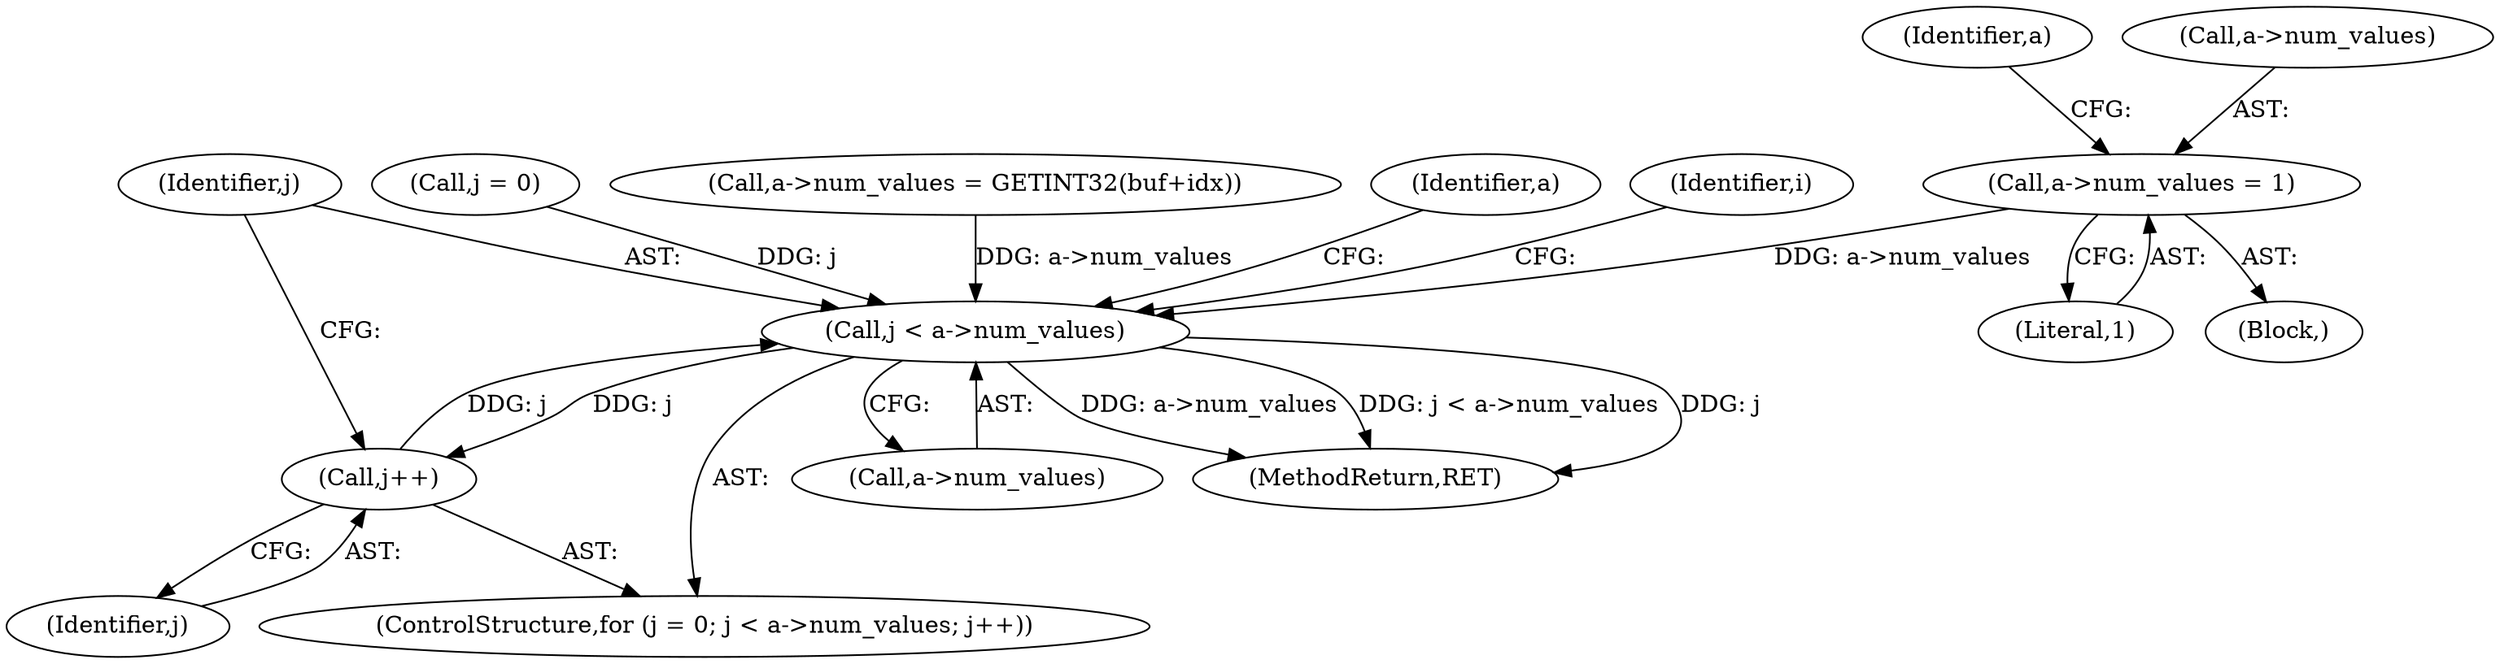 digraph "0_tnef_1a17af1ed0c791aec44dbdc9eab91218cc1e335a@pointer" {
"1000413" [label="(Call,a->num_values = 1)"];
"1000438" [label="(Call,j < a->num_values)"];
"1000443" [label="(Call,j++)"];
"1000435" [label="(Call,j = 0)"];
"1000400" [label="(Call,a->num_values = GETINT32(buf+idx))"];
"1000412" [label="(Block,)"];
"1000421" [label="(Identifier,a)"];
"1000438" [label="(Call,j < a->num_values)"];
"1000434" [label="(ControlStructure,for (j = 0; j < a->num_values; j++))"];
"1000440" [label="(Call,a->num_values)"];
"1000448" [label="(Identifier,a)"];
"1000413" [label="(Call,a->num_values = 1)"];
"1000758" [label="(MethodReturn,RET)"];
"1000439" [label="(Identifier,j)"];
"1000160" [label="(Identifier,i)"];
"1000443" [label="(Call,j++)"];
"1000444" [label="(Identifier,j)"];
"1000417" [label="(Literal,1)"];
"1000414" [label="(Call,a->num_values)"];
"1000413" -> "1000412"  [label="AST: "];
"1000413" -> "1000417"  [label="CFG: "];
"1000414" -> "1000413"  [label="AST: "];
"1000417" -> "1000413"  [label="AST: "];
"1000421" -> "1000413"  [label="CFG: "];
"1000413" -> "1000438"  [label="DDG: a->num_values"];
"1000438" -> "1000434"  [label="AST: "];
"1000438" -> "1000440"  [label="CFG: "];
"1000439" -> "1000438"  [label="AST: "];
"1000440" -> "1000438"  [label="AST: "];
"1000448" -> "1000438"  [label="CFG: "];
"1000160" -> "1000438"  [label="CFG: "];
"1000438" -> "1000758"  [label="DDG: a->num_values"];
"1000438" -> "1000758"  [label="DDG: j < a->num_values"];
"1000438" -> "1000758"  [label="DDG: j"];
"1000435" -> "1000438"  [label="DDG: j"];
"1000443" -> "1000438"  [label="DDG: j"];
"1000400" -> "1000438"  [label="DDG: a->num_values"];
"1000438" -> "1000443"  [label="DDG: j"];
"1000443" -> "1000434"  [label="AST: "];
"1000443" -> "1000444"  [label="CFG: "];
"1000444" -> "1000443"  [label="AST: "];
"1000439" -> "1000443"  [label="CFG: "];
}
